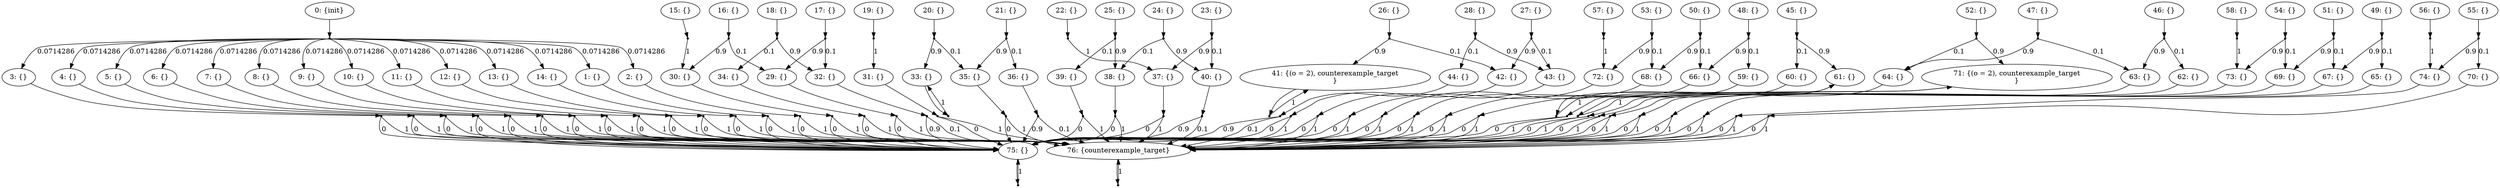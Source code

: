 digraph model {
	0 [ label = "0: {init}" ];
	1 [ label = "1: {}" ];
	2 [ label = "2: {}" ];
	3 [ label = "3: {}" ];
	4 [ label = "4: {}" ];
	5 [ label = "5: {}" ];
	6 [ label = "6: {}" ];
	7 [ label = "7: {}" ];
	8 [ label = "8: {}" ];
	9 [ label = "9: {}" ];
	10 [ label = "10: {}" ];
	11 [ label = "11: {}" ];
	12 [ label = "12: {}" ];
	13 [ label = "13: {}" ];
	14 [ label = "14: {}" ];
	15 [ label = "15: {}" ];
	16 [ label = "16: {}" ];
	17 [ label = "17: {}" ];
	18 [ label = "18: {}" ];
	19 [ label = "19: {}" ];
	20 [ label = "20: {}" ];
	21 [ label = "21: {}" ];
	22 [ label = "22: {}" ];
	23 [ label = "23: {}" ];
	24 [ label = "24: {}" ];
	25 [ label = "25: {}" ];
	26 [ label = "26: {}" ];
	27 [ label = "27: {}" ];
	28 [ label = "28: {}" ];
	29 [ label = "29: {}" ];
	30 [ label = "30: {}" ];
	31 [ label = "31: {}" ];
	32 [ label = "32: {}" ];
	33 [ label = "33: {}" ];
	34 [ label = "34: {}" ];
	35 [ label = "35: {}" ];
	36 [ label = "36: {}" ];
	37 [ label = "37: {}" ];
	38 [ label = "38: {}" ];
	39 [ label = "39: {}" ];
	40 [ label = "40: {}" ];
	41 [ label = "41: {(o = 2), counterexample_target
}" ];
	42 [ label = "42: {}" ];
	43 [ label = "43: {}" ];
	44 [ label = "44: {}" ];
	45 [ label = "45: {}" ];
	46 [ label = "46: {}" ];
	47 [ label = "47: {}" ];
	48 [ label = "48: {}" ];
	49 [ label = "49: {}" ];
	50 [ label = "50: {}" ];
	51 [ label = "51: {}" ];
	52 [ label = "52: {}" ];
	53 [ label = "53: {}" ];
	54 [ label = "54: {}" ];
	55 [ label = "55: {}" ];
	56 [ label = "56: {}" ];
	57 [ label = "57: {}" ];
	58 [ label = "58: {}" ];
	59 [ label = "59: {}" ];
	60 [ label = "60: {}" ];
	61 [ label = "61: {}" ];
	62 [ label = "62: {}" ];
	63 [ label = "63: {}" ];
	64 [ label = "64: {}" ];
	65 [ label = "65: {}" ];
	66 [ label = "66: {}" ];
	67 [ label = "67: {}" ];
	68 [ label = "68: {}" ];
	69 [ label = "69: {}" ];
	70 [ label = "70: {}" ];
	71 [ label = "71: {(o = 2), counterexample_target
}" ];
	72 [ label = "72: {}" ];
	73 [ label = "73: {}" ];
	74 [ label = "74: {}" ];
	75 [ label = "75: {}" ];
	76 [ label = "76: {counterexample_target}" ];
	"0c0" [shape = "point"];
	0 -> "0c0";
	"0c0" -> 1 [ label= "0.0714286" ];
	"0c0" -> 2 [ label= "0.0714286" ];
	"0c0" -> 3 [ label= "0.0714286" ];
	"0c0" -> 4 [ label= "0.0714286" ];
	"0c0" -> 5 [ label= "0.0714286" ];
	"0c0" -> 6 [ label= "0.0714286" ];
	"0c0" -> 7 [ label= "0.0714286" ];
	"0c0" -> 8 [ label= "0.0714286" ];
	"0c0" -> 9 [ label= "0.0714286" ];
	"0c0" -> 10 [ label= "0.0714286" ];
	"0c0" -> 11 [ label= "0.0714286" ];
	"0c0" -> 12 [ label= "0.0714286" ];
	"0c0" -> 13 [ label= "0.0714286" ];
	"0c0" -> 14 [ label= "0.0714286" ];
	"1c0" [shape = "point"];
	1 -> "1c0";
	"1c0" -> 75 [ label= "0" ];
	"1c0" -> 76 [ label= "1" ];
	"2c0" [shape = "point"];
	2 -> "2c0";
	"2c0" -> 75 [ label= "0" ];
	"2c0" -> 76 [ label= "1" ];
	"3c0" [shape = "point"];
	3 -> "3c0";
	"3c0" -> 75 [ label= "0" ];
	"3c0" -> 76 [ label= "1" ];
	"4c0" [shape = "point"];
	4 -> "4c0";
	"4c0" -> 75 [ label= "0" ];
	"4c0" -> 76 [ label= "1" ];
	"5c0" [shape = "point"];
	5 -> "5c0";
	"5c0" -> 75 [ label= "0" ];
	"5c0" -> 76 [ label= "1" ];
	"6c0" [shape = "point"];
	6 -> "6c0";
	"6c0" -> 75 [ label= "0" ];
	"6c0" -> 76 [ label= "1" ];
	"7c0" [shape = "point"];
	7 -> "7c0";
	"7c0" -> 75 [ label= "0" ];
	"7c0" -> 76 [ label= "1" ];
	"8c0" [shape = "point"];
	8 -> "8c0";
	"8c0" -> 75 [ label= "0" ];
	"8c0" -> 76 [ label= "1" ];
	"9c0" [shape = "point"];
	9 -> "9c0";
	"9c0" -> 75 [ label= "0" ];
	"9c0" -> 76 [ label= "1" ];
	"10c0" [shape = "point"];
	10 -> "10c0";
	"10c0" -> 75 [ label= "0" ];
	"10c0" -> 76 [ label= "1" ];
	"11c0" [shape = "point"];
	11 -> "11c0";
	"11c0" -> 75 [ label= "0" ];
	"11c0" -> 76 [ label= "1" ];
	"12c0" [shape = "point"];
	12 -> "12c0";
	"12c0" -> 75 [ label= "0" ];
	"12c0" -> 76 [ label= "1" ];
	"13c0" [shape = "point"];
	13 -> "13c0";
	"13c0" -> 75 [ label= "0" ];
	"13c0" -> 76 [ label= "1" ];
	"14c0" [shape = "point"];
	14 -> "14c0";
	"14c0" -> 75 [ label= "0" ];
	"14c0" -> 76 [ label= "1" ];
	"15c0" [shape = "point"];
	15 -> "15c0";
	"15c0" -> 30 [ label= "1" ];
	"16c0" [shape = "point"];
	16 -> "16c0";
	"16c0" -> 29 [ label= "0.1" ];
	"16c0" -> 30 [ label= "0.9" ];
	"17c0" [shape = "point"];
	17 -> "17c0";
	"17c0" -> 29 [ label= "0.9" ];
	"17c0" -> 32 [ label= "0.1" ];
	"18c0" [shape = "point"];
	18 -> "18c0";
	"18c0" -> 32 [ label= "0.9" ];
	"18c0" -> 34 [ label= "0.1" ];
	"19c0" [shape = "point"];
	19 -> "19c0";
	"19c0" -> 31 [ label= "1" ];
	"20c0" [shape = "point"];
	20 -> "20c0";
	"20c0" -> 33 [ label= "0.9" ];
	"20c0" -> 35 [ label= "0.1" ];
	"21c0" [shape = "point"];
	21 -> "21c0";
	"21c0" -> 35 [ label= "0.9" ];
	"21c0" -> 36 [ label= "0.1" ];
	"22c0" [shape = "point"];
	22 -> "22c0";
	"22c0" -> 37 [ label= "1" ];
	"23c0" [shape = "point"];
	23 -> "23c0";
	"23c0" -> 37 [ label= "0.9" ];
	"23c0" -> 40 [ label= "0.1" ];
	"24c0" [shape = "point"];
	24 -> "24c0";
	"24c0" -> 38 [ label= "0.1" ];
	"24c0" -> 40 [ label= "0.9" ];
	"25c0" [shape = "point"];
	25 -> "25c0";
	"25c0" -> 38 [ label= "0.9" ];
	"25c0" -> 39 [ label= "0.1" ];
	"26c0" [shape = "point"];
	26 -> "26c0";
	"26c0" -> 41 [ label= "0.9" ];
	"26c0" -> 42 [ label= "0.1" ];
	"27c0" [shape = "point"];
	27 -> "27c0";
	"27c0" -> 42 [ label= "0.9" ];
	"27c0" -> 43 [ label= "0.1" ];
	"28c0" [shape = "point"];
	28 -> "28c0";
	"28c0" -> 43 [ label= "0.9" ];
	"28c0" -> 44 [ label= "0.1" ];
	"29c0" [shape = "point"];
	29 -> "29c0";
	"29c0" -> 75 [ label= "0" ];
	"29c0" -> 76 [ label= "1" ];
	"30c0" [shape = "point"];
	30 -> "30c0";
	"30c0" -> 75 [ label= "0" ];
	"30c0" -> 76 [ label= "1" ];
	"31c0" [shape = "point"];
	31 -> "31c0";
	"31c0" -> 75 [ label= "0" ];
	"31c0" -> 76 [ label= "1" ];
	"32c0" [shape = "point"];
	32 -> "32c0";
	"32c0" -> 75 [ label= "0.9" ];
	"32c0" -> 76 [ label= "0.1" ];
	"33c0" [shape = "point"];
	33 -> "33c0";
	"33c0" -> 33 [ label= "1" ];
	"34c0" [shape = "point"];
	34 -> "34c0";
	"34c0" -> 75 [ label= "0" ];
	"34c0" -> 76 [ label= "1" ];
	"35c0" [shape = "point"];
	35 -> "35c0";
	"35c0" -> 75 [ label= "0" ];
	"35c0" -> 76 [ label= "1" ];
	"36c0" [shape = "point"];
	36 -> "36c0";
	"36c0" -> 75 [ label= "0.9" ];
	"36c0" -> 76 [ label= "0.1" ];
	"37c0" [shape = "point"];
	37 -> "37c0";
	"37c0" -> 75 [ label= "0" ];
	"37c0" -> 76 [ label= "1" ];
	"38c0" [shape = "point"];
	38 -> "38c0";
	"38c0" -> 75 [ label= "0" ];
	"38c0" -> 76 [ label= "1" ];
	"39c0" [shape = "point"];
	39 -> "39c0";
	"39c0" -> 75 [ label= "0" ];
	"39c0" -> 76 [ label= "1" ];
	"40c0" [shape = "point"];
	40 -> "40c0";
	"40c0" -> 75 [ label= "0.9" ];
	"40c0" -> 76 [ label= "0.1" ];
	"41c0" [shape = "point"];
	41 -> "41c0";
	"41c0" -> 41 [ label= "1" ];
	"42c0" [shape = "point"];
	42 -> "42c0";
	"42c0" -> 75 [ label= "0" ];
	"42c0" -> 76 [ label= "1" ];
	"43c0" [shape = "point"];
	43 -> "43c0";
	"43c0" -> 75 [ label= "0" ];
	"43c0" -> 76 [ label= "1" ];
	"44c0" [shape = "point"];
	44 -> "44c0";
	"44c0" -> 75 [ label= "0.9" ];
	"44c0" -> 76 [ label= "0.1" ];
	"45c0" [shape = "point"];
	45 -> "45c0";
	"45c0" -> 60 [ label= "0.1" ];
	"45c0" -> 61 [ label= "0.9" ];
	"46c0" [shape = "point"];
	46 -> "46c0";
	"46c0" -> 62 [ label= "0.1" ];
	"46c0" -> 63 [ label= "0.9" ];
	"47c0" [shape = "point"];
	47 -> "47c0";
	"47c0" -> 63 [ label= "0.1" ];
	"47c0" -> 64 [ label= "0.9" ];
	"48c0" [shape = "point"];
	48 -> "48c0";
	"48c0" -> 59 [ label= "0.1" ];
	"48c0" -> 66 [ label= "0.9" ];
	"49c0" [shape = "point"];
	49 -> "49c0";
	"49c0" -> 65 [ label= "0.1" ];
	"49c0" -> 67 [ label= "0.9" ];
	"50c0" [shape = "point"];
	50 -> "50c0";
	"50c0" -> 66 [ label= "0.1" ];
	"50c0" -> 68 [ label= "0.9" ];
	"51c0" [shape = "point"];
	51 -> "51c0";
	"51c0" -> 67 [ label= "0.1" ];
	"51c0" -> 69 [ label= "0.9" ];
	"52c0" [shape = "point"];
	52 -> "52c0";
	"52c0" -> 64 [ label= "0.1" ];
	"52c0" -> 71 [ label= "0.9" ];
	"53c0" [shape = "point"];
	53 -> "53c0";
	"53c0" -> 68 [ label= "0.1" ];
	"53c0" -> 72 [ label= "0.9" ];
	"54c0" [shape = "point"];
	54 -> "54c0";
	"54c0" -> 69 [ label= "0.1" ];
	"54c0" -> 73 [ label= "0.9" ];
	"55c0" [shape = "point"];
	55 -> "55c0";
	"55c0" -> 70 [ label= "0.1" ];
	"55c0" -> 74 [ label= "0.9" ];
	"56c0" [shape = "point"];
	56 -> "56c0";
	"56c0" -> 74 [ label= "1" ];
	"57c0" [shape = "point"];
	57 -> "57c0";
	"57c0" -> 72 [ label= "1" ];
	"58c0" [shape = "point"];
	58 -> "58c0";
	"58c0" -> 73 [ label= "1" ];
	"59c0" [shape = "point"];
	59 -> "59c0";
	"59c0" -> 75 [ label= "0" ];
	"59c0" -> 76 [ label= "1" ];
	"60c0" [shape = "point"];
	60 -> "60c0";
	"60c0" -> 75 [ label= "0" ];
	"60c0" -> 76 [ label= "1" ];
	"61c0" [shape = "point"];
	61 -> "61c0";
	"61c0" -> 61 [ label= "1" ];
	"62c0" [shape = "point"];
	62 -> "62c0";
	"62c0" -> 75 [ label= "0" ];
	"62c0" -> 76 [ label= "1" ];
	"63c0" [shape = "point"];
	63 -> "63c0";
	"63c0" -> 75 [ label= "0" ];
	"63c0" -> 76 [ label= "1" ];
	"64c0" [shape = "point"];
	64 -> "64c0";
	"64c0" -> 75 [ label= "0" ];
	"64c0" -> 76 [ label= "1" ];
	"65c0" [shape = "point"];
	65 -> "65c0";
	"65c0" -> 75 [ label= "0" ];
	"65c0" -> 76 [ label= "1" ];
	"66c0" [shape = "point"];
	66 -> "66c0";
	"66c0" -> 75 [ label= "0" ];
	"66c0" -> 76 [ label= "1" ];
	"67c0" [shape = "point"];
	67 -> "67c0";
	"67c0" -> 75 [ label= "0" ];
	"67c0" -> 76 [ label= "1" ];
	"68c0" [shape = "point"];
	68 -> "68c0";
	"68c0" -> 75 [ label= "0" ];
	"68c0" -> 76 [ label= "1" ];
	"69c0" [shape = "point"];
	69 -> "69c0";
	"69c0" -> 75 [ label= "0" ];
	"69c0" -> 76 [ label= "1" ];
	"70c0" [shape = "point"];
	70 -> "70c0";
	"70c0" -> 75 [ label= "0" ];
	"70c0" -> 76 [ label= "1" ];
	"71c0" [shape = "point"];
	71 -> "71c0";
	"71c0" -> 71 [ label= "1" ];
	"72c0" [shape = "point"];
	72 -> "72c0";
	"72c0" -> 75 [ label= "0" ];
	"72c0" -> 76 [ label= "1" ];
	"73c0" [shape = "point"];
	73 -> "73c0";
	"73c0" -> 75 [ label= "0" ];
	"73c0" -> 76 [ label= "1" ];
	"74c0" [shape = "point"];
	74 -> "74c0";
	"74c0" -> 75 [ label= "0" ];
	"74c0" -> 76 [ label= "1" ];
	"75c0" [shape = "point"];
	75 -> "75c0";
	"75c0" -> 75 [ label= "1" ];
	"76c0" [shape = "point"];
	76 -> "76c0";
	"76c0" -> 76 [ label= "1" ];
}
